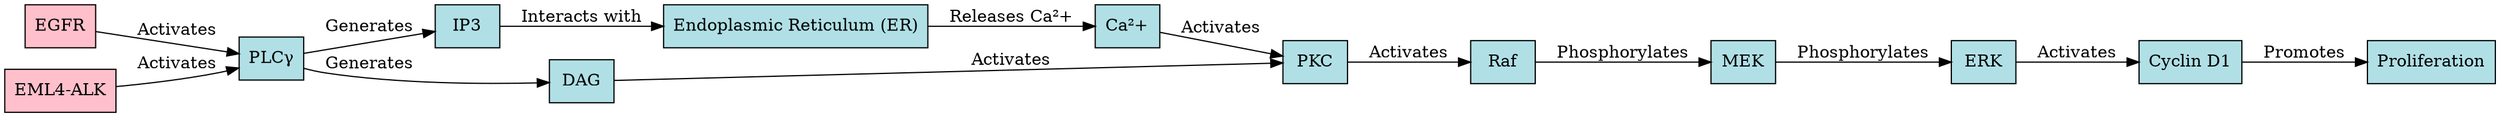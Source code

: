digraph CalciumSignaling {
    rankdir=LR;
    node [shape=box, style=filled, fillcolor="#B0E0E6"];

    // Key nodes involved in calcium signaling
    EGFR [label="EGFR", shape=box, fillcolor="#FFC0CB"];  // Upstream receptor
    EML4_ALK [label="EML4-ALK", shape=box, fillcolor="#FFC0CB"];  // Oncogenic fusion protein
    PLCG [label="PLCγ", shape=box, fillcolor="#B0E0E6"];  // Generates IP3 and DAG
    ER [label="Endoplasmic Reticulum (ER)", shape=box, fillcolor="#B0E0E6"];  // Stores Ca²+
    IP3 [label="IP3", shape=box, fillcolor="#B0E0E6"];  // Releases Ca²+ from ER
    DAG [label="DAG", shape=box, fillcolor="#B0E0E6"];  // Works with Ca²+ to activate PKC
    Ca2plus [label="Ca²+", shape=box, fillcolor="#B0E0E6"];  // Released from ER
    PKC [label="PKC", shape=box, fillcolor="#B0E0E6"];  // Activated by Ca²+ and DAG
    Raf [label="Raf", shape=box, fillcolor="#B0E0E6"];  // Interconnected MAPK signaling
    MEK [label="MEK", shape=box, fillcolor="#B0E0E6"];  // Interconnected MAPK signaling
    ERK [label="ERK", shape=box, fillcolor="#B0E0E6"];  // Leads to Cyclin D1 activation
    CyclinD1 [label="Cyclin D1", shape=box, fillcolor="#B0E0E6"];  // Promotes Proliferation
    Proliferation [label="Proliferation", shape=box, fillcolor="#B0E0E6"];  // Final effect

    // Interactions
    EGFR -> PLCG [label="Activates"];
    EML4_ALK -> PLCG [label="Activates"];
    PLCG -> IP3 [label="Generates"];
    PLCG -> DAG [label="Generates"];
    IP3 -> ER [label="Interacts with"];
    ER -> Ca2plus [label="Releases Ca²+"];
    Ca2plus -> PKC [label="Activates"];
    DAG -> PKC [label="Activates"];
    PKC -> Raf [label="Activates"];
    Raf -> MEK [label="Phosphorylates"];
    MEK -> ERK [label="Phosphorylates"];
    ERK -> CyclinD1 [label="Activates"];
    CyclinD1 -> Proliferation [label="Promotes"];
}
